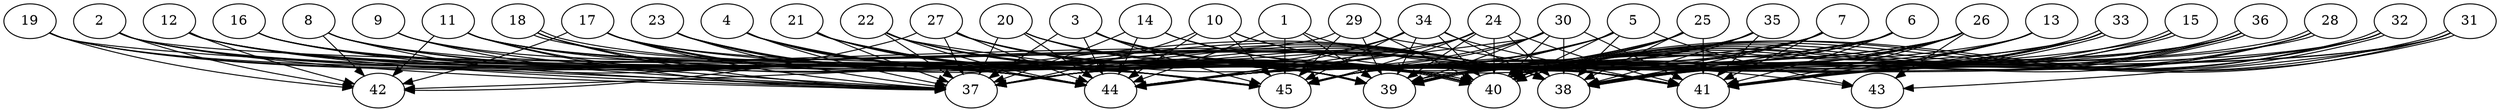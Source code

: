// DAG automatically generated by daggen at Thu Oct  3 14:07:24 2019
// ./daggen --dot -n 45 --ccr 0.4 --fat 0.9 --regular 0.7 --density 0.9 --mindata 5242880 --maxdata 52428800 
digraph G {
  1 [size="107215360", alpha="0.12", expect_size="42886144"] 
  1 -> 39 [size ="42886144"]
  1 -> 41 [size ="42886144"]
  1 -> 44 [size ="42886144"]
  1 -> 45 [size ="42886144"]
  2 [size="22807040", alpha="0.09", expect_size="9122816"] 
  2 -> 37 [size ="9122816"]
  2 -> 39 [size ="9122816"]
  2 -> 41 [size ="9122816"]
  2 -> 42 [size ="9122816"]
  2 -> 44 [size ="9122816"]
  2 -> 45 [size ="9122816"]
  3 [size="42933760", alpha="0.10", expect_size="17173504"] 
  3 -> 37 [size ="17173504"]
  3 -> 39 [size ="17173504"]
  3 -> 40 [size ="17173504"]
  3 -> 41 [size ="17173504"]
  3 -> 44 [size ="17173504"]
  3 -> 45 [size ="17173504"]
  4 [size="93091840", alpha="0.11", expect_size="37236736"] 
  4 -> 37 [size ="37236736"]
  4 -> 38 [size ="37236736"]
  4 -> 39 [size ="37236736"]
  4 -> 40 [size ="37236736"]
  4 -> 44 [size ="37236736"]
  4 -> 45 [size ="37236736"]
  5 [size="25190400", alpha="0.11", expect_size="10076160"] 
  5 -> 37 [size ="10076160"]
  5 -> 38 [size ="10076160"]
  5 -> 39 [size ="10076160"]
  5 -> 40 [size ="10076160"]
  5 -> 43 [size ="10076160"]
  5 -> 44 [size ="10076160"]
  5 -> 45 [size ="10076160"]
  6 [size="18408960", alpha="0.03", expect_size="7363584"] 
  6 -> 37 [size ="7363584"]
  6 -> 38 [size ="7363584"]
  6 -> 39 [size ="7363584"]
  6 -> 40 [size ="7363584"]
  6 -> 41 [size ="7363584"]
  6 -> 45 [size ="7363584"]
  7 [size="27013120", alpha="0.04", expect_size="10805248"] 
  7 -> 37 [size ="10805248"]
  7 -> 38 [size ="10805248"]
  7 -> 39 [size ="10805248"]
  7 -> 40 [size ="10805248"]
  7 -> 41 [size ="10805248"]
  7 -> 44 [size ="10805248"]
  8 [size="59256320", alpha="0.08", expect_size="23702528"] 
  8 -> 37 [size ="23702528"]
  8 -> 38 [size ="23702528"]
  8 -> 41 [size ="23702528"]
  8 -> 42 [size ="23702528"]
  8 -> 44 [size ="23702528"]
  9 [size="76462080", alpha="0.15", expect_size="30584832"] 
  9 -> 37 [size ="30584832"]
  9 -> 38 [size ="30584832"]
  9 -> 44 [size ="30584832"]
  10 [size="39982080", alpha="0.11", expect_size="15992832"] 
  10 -> 37 [size ="15992832"]
  10 -> 38 [size ="15992832"]
  10 -> 43 [size ="15992832"]
  10 -> 44 [size ="15992832"]
  10 -> 45 [size ="15992832"]
  11 [size="67998720", alpha="0.01", expect_size="27199488"] 
  11 -> 37 [size ="27199488"]
  11 -> 38 [size ="27199488"]
  11 -> 39 [size ="27199488"]
  11 -> 41 [size ="27199488"]
  11 -> 42 [size ="27199488"]
  11 -> 44 [size ="27199488"]
  11 -> 45 [size ="27199488"]
  12 [size="23296000", alpha="0.09", expect_size="9318400"] 
  12 -> 37 [size ="9318400"]
  12 -> 38 [size ="9318400"]
  12 -> 39 [size ="9318400"]
  12 -> 40 [size ="9318400"]
  12 -> 42 [size ="9318400"]
  12 -> 44 [size ="9318400"]
  13 [size="74506240", alpha="0.14", expect_size="29802496"] 
  13 -> 38 [size ="29802496"]
  13 -> 40 [size ="29802496"]
  13 -> 41 [size ="29802496"]
  13 -> 44 [size ="29802496"]
  13 -> 45 [size ="29802496"]
  14 [size="13852160", alpha="0.07", expect_size="5540864"] 
  14 -> 37 [size ="5540864"]
  14 -> 40 [size ="5540864"]
  14 -> 41 [size ="5540864"]
  14 -> 44 [size ="5540864"]
  15 [size="76083200", alpha="0.15", expect_size="30433280"] 
  15 -> 40 [size ="30433280"]
  15 -> 40 [size ="30433280"]
  15 -> 41 [size ="30433280"]
  15 -> 44 [size ="30433280"]
  16 [size="20416000", alpha="0.10", expect_size="8166400"] 
  16 -> 37 [size ="8166400"]
  16 -> 39 [size ="8166400"]
  16 -> 40 [size ="8166400"]
  16 -> 44 [size ="8166400"]
  17 [size="35202560", alpha="0.00", expect_size="14081024"] 
  17 -> 37 [size ="14081024"]
  17 -> 38 [size ="14081024"]
  17 -> 40 [size ="14081024"]
  17 -> 41 [size ="14081024"]
  17 -> 42 [size ="14081024"]
  17 -> 44 [size ="14081024"]
  17 -> 45 [size ="14081024"]
  18 [size="61434880", alpha="0.01", expect_size="24573952"] 
  18 -> 37 [size ="24573952"]
  18 -> 40 [size ="24573952"]
  18 -> 40 [size ="24573952"]
  18 -> 44 [size ="24573952"]
  18 -> 45 [size ="24573952"]
  19 [size="110026240", alpha="0.16", expect_size="44010496"] 
  19 -> 37 [size ="44010496"]
  19 -> 39 [size ="44010496"]
  19 -> 40 [size ="44010496"]
  19 -> 42 [size ="44010496"]
  19 -> 44 [size ="44010496"]
  20 [size="77736960", alpha="0.01", expect_size="31094784"] 
  20 -> 37 [size ="31094784"]
  20 -> 38 [size ="31094784"]
  20 -> 39 [size ="31094784"]
  20 -> 40 [size ="31094784"]
  20 -> 44 [size ="31094784"]
  21 [size="26183680", alpha="0.01", expect_size="10473472"] 
  21 -> 37 [size ="10473472"]
  21 -> 38 [size ="10473472"]
  21 -> 39 [size ="10473472"]
  21 -> 40 [size ="10473472"]
  21 -> 44 [size ="10473472"]
  21 -> 45 [size ="10473472"]
  22 [size="34664960", alpha="0.03", expect_size="13865984"] 
  22 -> 37 [size ="13865984"]
  22 -> 38 [size ="13865984"]
  22 -> 39 [size ="13865984"]
  22 -> 40 [size ="13865984"]
  22 -> 44 [size ="13865984"]
  22 -> 45 [size ="13865984"]
  23 [size="89871360", alpha="0.09", expect_size="35948544"] 
  23 -> 37 [size ="35948544"]
  23 -> 38 [size ="35948544"]
  23 -> 39 [size ="35948544"]
  23 -> 40 [size ="35948544"]
  23 -> 44 [size ="35948544"]
  23 -> 45 [size ="35948544"]
  24 [size="53396480", alpha="0.10", expect_size="21358592"] 
  24 -> 37 [size ="21358592"]
  24 -> 38 [size ="21358592"]
  24 -> 39 [size ="21358592"]
  24 -> 40 [size ="21358592"]
  24 -> 41 [size ="21358592"]
  24 -> 44 [size ="21358592"]
  24 -> 45 [size ="21358592"]
  25 [size="97308160", alpha="0.12", expect_size="38923264"] 
  25 -> 37 [size ="38923264"]
  25 -> 38 [size ="38923264"]
  25 -> 39 [size ="38923264"]
  25 -> 40 [size ="38923264"]
  25 -> 41 [size ="38923264"]
  25 -> 44 [size ="38923264"]
  26 [size="68029440", alpha="0.16", expect_size="27211776"] 
  26 -> 37 [size ="27211776"]
  26 -> 38 [size ="27211776"]
  26 -> 39 [size ="27211776"]
  26 -> 40 [size ="27211776"]
  26 -> 41 [size ="27211776"]
  26 -> 43 [size ="27211776"]
  26 -> 44 [size ="27211776"]
  26 -> 45 [size ="27211776"]
  27 [size="124065280", alpha="0.01", expect_size="49626112"] 
  27 -> 37 [size ="49626112"]
  27 -> 38 [size ="49626112"]
  27 -> 39 [size ="49626112"]
  27 -> 40 [size ="49626112"]
  27 -> 41 [size ="49626112"]
  27 -> 42 [size ="49626112"]
  27 -> 44 [size ="49626112"]
  28 [size="125009920", alpha="0.15", expect_size="50003968"] 
  28 -> 38 [size ="50003968"]
  28 -> 39 [size ="50003968"]
  28 -> 39 [size ="50003968"]
  28 -> 40 [size ="50003968"]
  28 -> 41 [size ="50003968"]
  29 [size="128046080", alpha="0.19", expect_size="51218432"] 
  29 -> 39 [size ="51218432"]
  29 -> 40 [size ="51218432"]
  29 -> 41 [size ="51218432"]
  29 -> 42 [size ="51218432"]
  29 -> 45 [size ="51218432"]
  30 [size="106931200", alpha="0.08", expect_size="42772480"] 
  30 -> 37 [size ="42772480"]
  30 -> 38 [size ="42772480"]
  30 -> 39 [size ="42772480"]
  30 -> 40 [size ="42772480"]
  30 -> 41 [size ="42772480"]
  30 -> 44 [size ="42772480"]
  30 -> 45 [size ="42772480"]
  31 [size="110494720", alpha="0.06", expect_size="44197888"] 
  31 -> 38 [size ="44197888"]
  31 -> 39 [size ="44197888"]
  31 -> 40 [size ="44197888"]
  31 -> 40 [size ="44197888"]
  31 -> 41 [size ="44197888"]
  31 -> 43 [size ="44197888"]
  32 [size="114880000", alpha="0.06", expect_size="45952000"] 
  32 -> 37 [size ="45952000"]
  32 -> 38 [size ="45952000"]
  32 -> 40 [size ="45952000"]
  32 -> 41 [size ="45952000"]
  32 -> 41 [size ="45952000"]
  32 -> 44 [size ="45952000"]
  33 [size="129789440", alpha="0.16", expect_size="51915776"] 
  33 -> 38 [size ="51915776"]
  33 -> 38 [size ="51915776"]
  33 -> 39 [size ="51915776"]
  33 -> 40 [size ="51915776"]
  33 -> 41 [size ="51915776"]
  33 -> 44 [size ="51915776"]
  33 -> 45 [size ="51915776"]
  34 [size="67084800", alpha="0.07", expect_size="26833920"] 
  34 -> 37 [size ="26833920"]
  34 -> 38 [size ="26833920"]
  34 -> 39 [size ="26833920"]
  34 -> 40 [size ="26833920"]
  34 -> 41 [size ="26833920"]
  34 -> 44 [size ="26833920"]
  34 -> 45 [size ="26833920"]
  35 [size="124718080", alpha="0.08", expect_size="49887232"] 
  35 -> 37 [size ="49887232"]
  35 -> 38 [size ="49887232"]
  35 -> 39 [size ="49887232"]
  35 -> 40 [size ="49887232"]
  35 -> 41 [size ="49887232"]
  35 -> 44 [size ="49887232"]
  36 [size="78842880", alpha="0.10", expect_size="31537152"] 
  36 -> 38 [size ="31537152"]
  36 -> 38 [size ="31537152"]
  36 -> 39 [size ="31537152"]
  36 -> 40 [size ="31537152"]
  36 -> 41 [size ="31537152"]
  36 -> 44 [size ="31537152"]
  36 -> 45 [size ="31537152"]
  37 [size="52733440", alpha="0.16", expect_size="21093376"] 
  38 [size="60290560", alpha="0.10", expect_size="24116224"] 
  39 [size="29701120", alpha="0.01", expect_size="11880448"] 
  40 [size="24325120", alpha="0.03", expect_size="9730048"] 
  41 [size="71034880", alpha="0.07", expect_size="28413952"] 
  42 [size="106759680", alpha="0.14", expect_size="42703872"] 
  43 [size="23726080", alpha="0.15", expect_size="9490432"] 
  44 [size="119262720", alpha="0.02", expect_size="47705088"] 
  45 [size="40225280", alpha="0.04", expect_size="16090112"] 
}
